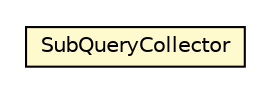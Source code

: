 #!/usr/local/bin/dot
#
# Class diagram 
# Generated by UMLGraph version R5_6-24-gf6e263 (http://www.umlgraph.org/)
#

digraph G {
	edge [fontname="Helvetica",fontsize=10,labelfontname="Helvetica",labelfontsize=10];
	node [fontname="Helvetica",fontsize=10,shape=plaintext];
	nodesep=0.25;
	ranksep=0.5;
	// com.orientechnologies.orient.core.sql.parser.SubQueryCollector
	c7897349 [label=<<table title="com.orientechnologies.orient.core.sql.parser.SubQueryCollector" border="0" cellborder="1" cellspacing="0" cellpadding="2" port="p" bgcolor="lemonChiffon" href="./SubQueryCollector.html">
		<tr><td><table border="0" cellspacing="0" cellpadding="1">
<tr><td align="center" balign="center"> SubQueryCollector </td></tr>
		</table></td></tr>
		</table>>, URL="./SubQueryCollector.html", fontname="Helvetica", fontcolor="black", fontsize=10.0];
}

